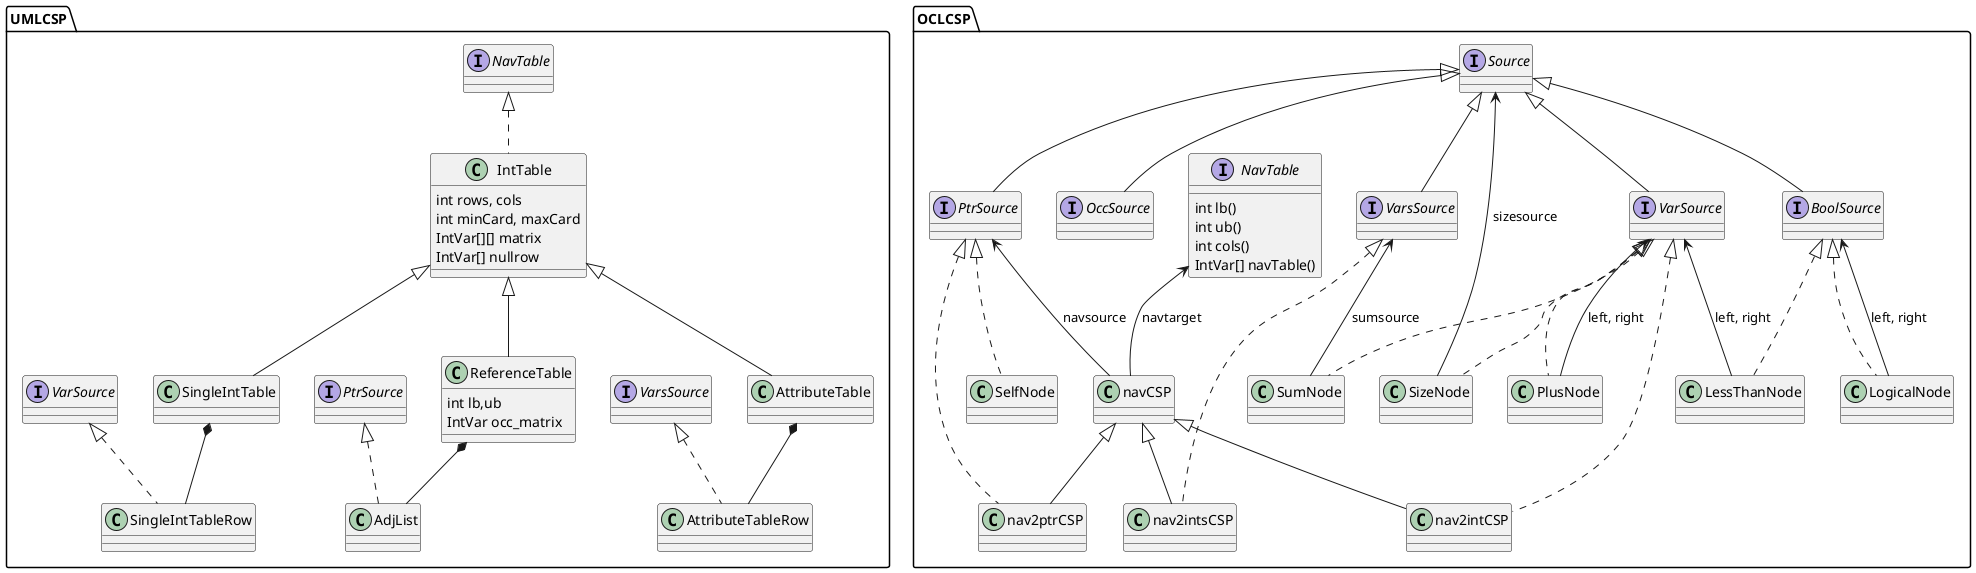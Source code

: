 @startuml

package UMLCSP{

  class IntTable implements NavTable{
    int rows, cols
    int minCard, maxCard
    IntVar[][] matrix
    IntVar[] nullrow
  }
  
  class AttributeTable extends IntTable{}
  class AttributeTableRow implements VarsSource{}
  AttributeTable *-- AttributeTableRow
  
  class ReferenceTable extends IntTable {
    int lb,ub
    IntVar occ_matrix
    
  }
  class AdjList implements PtrSource {}
  ReferenceTable *-- AdjList
  
  class SingleIntTable extends IntTable{}
  class SingleIntTableRow implements VarSource{}
  SingleIntTable *-- SingleIntTableRow

}

package OCLCSP{
  interface NavTable {
    int lb()
    int ub()
    int cols()
    IntVar[] navTable()
  }
  interface Source {}
  interface PtrSource extends Source {}
  interface OccSource extends Source {}
  interface VarsSource extends Source {}
  interface VarSource extends Source {}
  interface BoolSource extends Source {}


  class navCSP {}
  PtrSource <-- navCSP : navsource
  NavTable <-- navCSP : navtarget
  
  class nav2ptrCSP extends navCSP implements PtrSource{}
  class nav2intsCSP extends navCSP  implements VarsSource{}
  class nav2intCSP extends navCSP implements VarSource{}
  
  
  class SizeNode implements VarSource {}
  Source <-- SizeNode : sizesource
  class SumNode implements VarSource {}
  VarsSource <-- SumNode : sumsource
  class LessThanNode implements BoolSource{}
  VarSource <-- LessThanNode : left, right
  
  class PlusNode implements VarSource{}
  VarSource <-- PlusNode : left, right
  
  class LogicalNode implements BoolSource{}
  BoolSource <-- LogicalNode : left, right
  
  class SelfNode implements PtrSource{}

}
@enduml

